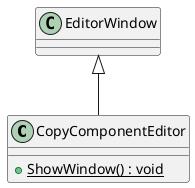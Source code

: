 @startuml
class CopyComponentEditor {
    + {static} ShowWindow() : void
}
EditorWindow <|-- CopyComponentEditor
@enduml
